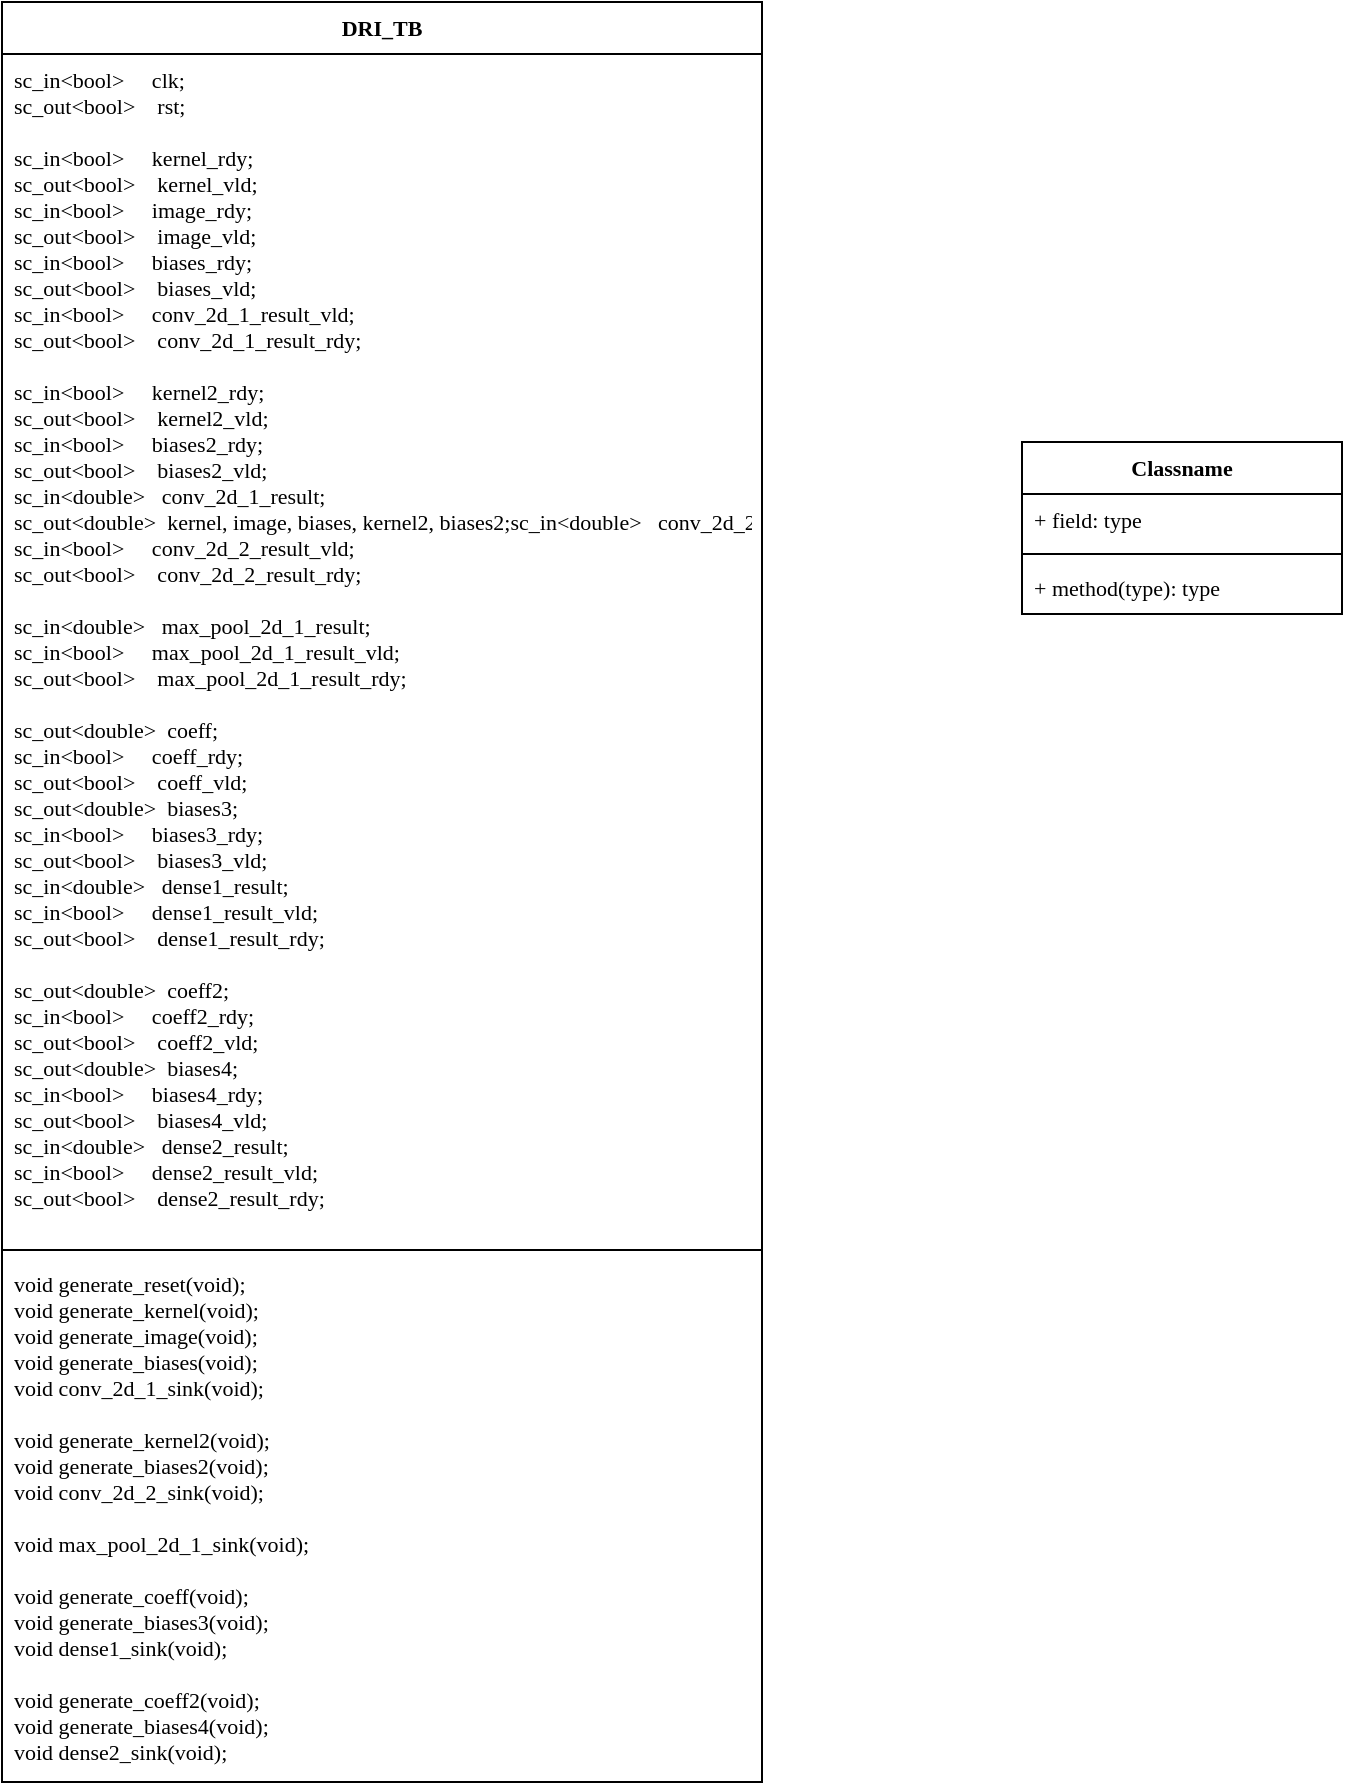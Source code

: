 <mxfile version="16.4.5" type="github">
  <diagram id="C5RBs43oDa-KdzZeNtuy" name="Page-1">
    <mxGraphModel dx="1545" dy="988" grid="1" gridSize="10" guides="1" tooltips="1" connect="1" arrows="1" fold="1" page="1" pageScale="1" pageWidth="3300" pageHeight="4681" math="0" shadow="0">
      <root>
        <mxCell id="WIyWlLk6GJQsqaUBKTNV-0" />
        <mxCell id="WIyWlLk6GJQsqaUBKTNV-1" parent="WIyWlLk6GJQsqaUBKTNV-0" />
        <mxCell id="qpzXQsrJ1b2mNR7FGRAY-7" value="Classname" style="swimlane;fontStyle=1;align=center;verticalAlign=top;childLayout=stackLayout;horizontal=1;startSize=26;horizontalStack=0;resizeParent=1;resizeParentMax=0;resizeLast=0;collapsible=1;marginBottom=0;fontFamily=Lucida Console;fontSize=11;" vertex="1" parent="WIyWlLk6GJQsqaUBKTNV-1">
          <mxGeometry x="1170" y="240" width="160" height="86" as="geometry">
            <mxRectangle x="1170" y="240" width="90" height="26" as="alternateBounds" />
          </mxGeometry>
        </mxCell>
        <mxCell id="qpzXQsrJ1b2mNR7FGRAY-8" value="+ field: type" style="text;strokeColor=none;fillColor=none;align=left;verticalAlign=top;spacingLeft=4;spacingRight=4;overflow=hidden;rotatable=0;points=[[0,0.5],[1,0.5]];portConstraint=eastwest;fontFamily=Lucida Console;fontSize=11;" vertex="1" parent="qpzXQsrJ1b2mNR7FGRAY-7">
          <mxGeometry y="26" width="160" height="26" as="geometry" />
        </mxCell>
        <mxCell id="qpzXQsrJ1b2mNR7FGRAY-9" value="" style="line;strokeWidth=1;fillColor=none;align=left;verticalAlign=middle;spacingTop=-1;spacingLeft=3;spacingRight=3;rotatable=0;labelPosition=right;points=[];portConstraint=eastwest;fontFamily=Lucida Console;fontSize=11;" vertex="1" parent="qpzXQsrJ1b2mNR7FGRAY-7">
          <mxGeometry y="52" width="160" height="8" as="geometry" />
        </mxCell>
        <mxCell id="qpzXQsrJ1b2mNR7FGRAY-10" value="+ method(type): type" style="text;strokeColor=none;fillColor=none;align=left;verticalAlign=top;spacingLeft=4;spacingRight=4;overflow=hidden;rotatable=0;points=[[0,0.5],[1,0.5]];portConstraint=eastwest;fontFamily=Lucida Console;fontSize=11;" vertex="1" parent="qpzXQsrJ1b2mNR7FGRAY-7">
          <mxGeometry y="60" width="160" height="26" as="geometry" />
        </mxCell>
        <mxCell id="qpzXQsrJ1b2mNR7FGRAY-11" value="DRI_TB" style="swimlane;fontStyle=1;align=center;verticalAlign=top;childLayout=stackLayout;horizontal=1;startSize=26;horizontalStack=0;resizeParent=1;resizeParentMax=0;resizeLast=0;collapsible=1;marginBottom=0;fontFamily=Lucida Console;fontSize=11;" vertex="1" parent="WIyWlLk6GJQsqaUBKTNV-1">
          <mxGeometry x="660" y="20" width="380" height="890" as="geometry" />
        </mxCell>
        <mxCell id="qpzXQsrJ1b2mNR7FGRAY-12" value="sc_in&lt;bool&gt;     clk;&#xa;sc_out&lt;bool&gt;    rst;&#xa;    &#xa;sc_in&lt;bool&gt;     kernel_rdy;&#xa;sc_out&lt;bool&gt;    kernel_vld;&#xa;sc_in&lt;bool&gt;     image_rdy;&#xa;sc_out&lt;bool&gt;    image_vld;&#xa;sc_in&lt;bool&gt;     biases_rdy;&#xa;sc_out&lt;bool&gt;    biases_vld;&#xa;sc_in&lt;bool&gt;     conv_2d_1_result_vld;&#xa;sc_out&lt;bool&gt;    conv_2d_1_result_rdy;&#xa;&#xa;sc_in&lt;bool&gt;     kernel2_rdy;&#xa;sc_out&lt;bool&gt;    kernel2_vld;&#xa;sc_in&lt;bool&gt;     biases2_rdy;&#xa;sc_out&lt;bool&gt;    biases2_vld;&#xa;sc_in&lt;double&gt;   conv_2d_1_result;&#xa;sc_out&lt;double&gt;  kernel, image, biases, kernel2, biases2;sc_in&lt;double&gt;   conv_2d_2_result;&#xa;sc_in&lt;bool&gt;     conv_2d_2_result_vld;&#xa;sc_out&lt;bool&gt;    conv_2d_2_result_rdy;&#xa;    &#xa;sc_in&lt;double&gt;   max_pool_2d_1_result;&#xa;sc_in&lt;bool&gt;     max_pool_2d_1_result_vld;&#xa;sc_out&lt;bool&gt;    max_pool_2d_1_result_rdy;&#xa;&#xa;sc_out&lt;double&gt;  coeff;&#xa;sc_in&lt;bool&gt;     coeff_rdy;&#xa;sc_out&lt;bool&gt;    coeff_vld;&#xa;sc_out&lt;double&gt;  biases3;&#xa;sc_in&lt;bool&gt;     biases3_rdy;&#xa;sc_out&lt;bool&gt;    biases3_vld;&#xa;sc_in&lt;double&gt;   dense1_result;&#xa;sc_in&lt;bool&gt;     dense1_result_vld;&#xa;sc_out&lt;bool&gt;    dense1_result_rdy;&#xa;&#xa;sc_out&lt;double&gt;  coeff2;&#xa;sc_in&lt;bool&gt;     coeff2_rdy;&#xa;sc_out&lt;bool&gt;    coeff2_vld;&#xa;sc_out&lt;double&gt;  biases4;&#xa;sc_in&lt;bool&gt;     biases4_rdy;&#xa;sc_out&lt;bool&gt;    biases4_vld;&#xa;sc_in&lt;double&gt;   dense2_result;&#xa;sc_in&lt;bool&gt;     dense2_result_vld;&#xa;sc_out&lt;bool&gt;    dense2_result_rdy;" style="text;strokeColor=none;fillColor=none;align=left;verticalAlign=top;spacingLeft=4;spacingRight=4;overflow=hidden;rotatable=0;points=[[0,0.5],[1,0.5]];portConstraint=eastwest;fontFamily=Lucida Console;fontSize=11;" vertex="1" parent="qpzXQsrJ1b2mNR7FGRAY-11">
          <mxGeometry y="26" width="380" height="594" as="geometry" />
        </mxCell>
        <mxCell id="qpzXQsrJ1b2mNR7FGRAY-13" value="" style="line;strokeWidth=1;fillColor=none;align=left;verticalAlign=middle;spacingTop=-1;spacingLeft=3;spacingRight=3;rotatable=0;labelPosition=right;points=[];portConstraint=eastwest;fontFamily=Lucida Console;fontSize=11;" vertex="1" parent="qpzXQsrJ1b2mNR7FGRAY-11">
          <mxGeometry y="620" width="380" height="8" as="geometry" />
        </mxCell>
        <mxCell id="qpzXQsrJ1b2mNR7FGRAY-14" value="void generate_reset(void);&#xa;void generate_kernel(void);&#xa;void generate_image(void);&#xa;void generate_biases(void);&#xa;void conv_2d_1_sink(void);&#xa;&#xa;void generate_kernel2(void);&#xa;void generate_biases2(void);&#xa;void conv_2d_2_sink(void);&#xa;&#xa;void max_pool_2d_1_sink(void);&#xa;&#xa;void generate_coeff(void);&#xa;void generate_biases3(void);&#xa;void dense1_sink(void);&#xa;&#xa;void generate_coeff2(void);&#xa;void generate_biases4(void);&#xa;void dense2_sink(void);" style="text;strokeColor=none;fillColor=none;align=left;verticalAlign=top;spacingLeft=4;spacingRight=4;overflow=hidden;rotatable=0;points=[[0,0.5],[1,0.5]];portConstraint=eastwest;fontFamily=Lucida Console;fontSize=11;" vertex="1" parent="qpzXQsrJ1b2mNR7FGRAY-11">
          <mxGeometry y="628" width="380" height="262" as="geometry" />
        </mxCell>
      </root>
    </mxGraphModel>
  </diagram>
</mxfile>

